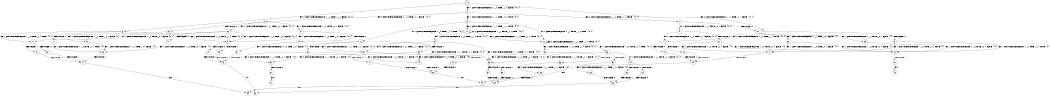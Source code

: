 digraph BCG {
size = "7, 10.5";
center = TRUE;
node [shape = circle];
0 [peripheries = 2];
0 -> 1 [label = "EX !0 !ATOMIC_EXCH_BRANCH (1, +1, TRUE, +1, 1, FALSE) !{0, 1}"];
0 -> 2 [label = "EX !1 !ATOMIC_EXCH_BRANCH (1, +0, TRUE, +1, 4, FALSE) !{0, 1}"];
0 -> 3 [label = "EX !0 !ATOMIC_EXCH_BRANCH (1, +1, TRUE, +1, 1, FALSE) !{0, 1}"];
1 -> 4 [label = "EX !1 !ATOMIC_EXCH_BRANCH (1, +0, TRUE, +1, 4, TRUE) !{0, 1}"];
1 -> 5 [label = "TERMINATE !0"];
2 -> 6 [label = "EX !1 !ATOMIC_EXCH_BRANCH (1, +1, TRUE, +0, 1, TRUE) !{0, 1}"];
2 -> 7 [label = "EX !0 !ATOMIC_EXCH_BRANCH (1, +1, TRUE, +1, 1, FALSE) !{0, 1}"];
2 -> 8 [label = "EX !0 !ATOMIC_EXCH_BRANCH (1, +1, TRUE, +1, 1, FALSE) !{0, 1}"];
3 -> 9 [label = "EX !1 !ATOMIC_EXCH_BRANCH (1, +0, TRUE, +1, 4, TRUE) !{0, 1}"];
3 -> 10 [label = "EX !1 !ATOMIC_EXCH_BRANCH (1, +0, TRUE, +1, 4, TRUE) !{0, 1}"];
3 -> 11 [label = "TERMINATE !0"];
4 -> 12 [label = "TERMINATE !0"];
4 -> 13 [label = "TERMINATE !1"];
5 -> 14 [label = "EX !1 !ATOMIC_EXCH_BRANCH (1, +0, TRUE, +1, 4, TRUE) !{1}"];
5 -> 15 [label = "EX !1 !ATOMIC_EXCH_BRANCH (1, +0, TRUE, +1, 4, TRUE) !{1}"];
6 -> 16 [label = "EX !1 !ATOMIC_EXCH_BRANCH (1, +0, TRUE, +1, 4, TRUE) !{0, 1}"];
6 -> 17 [label = "EX !0 !ATOMIC_EXCH_BRANCH (1, +1, TRUE, +1, 1, TRUE) !{0, 1}"];
6 -> 18 [label = "EX !0 !ATOMIC_EXCH_BRANCH (1, +1, TRUE, +1, 1, TRUE) !{0, 1}"];
7 -> 19 [label = "EX !1 !ATOMIC_EXCH_BRANCH (1, +1, TRUE, +0, 1, FALSE) !{0, 1}"];
7 -> 20 [label = "TERMINATE !0"];
8 -> 21 [label = "EX !1 !ATOMIC_EXCH_BRANCH (1, +1, TRUE, +0, 1, FALSE) !{0, 1}"];
8 -> 22 [label = "EX !1 !ATOMIC_EXCH_BRANCH (1, +1, TRUE, +0, 1, FALSE) !{0, 1}"];
8 -> 23 [label = "TERMINATE !0"];
9 -> 24 [label = "TERMINATE !0"];
9 -> 25 [label = "TERMINATE !1"];
10 -> 26 [label = "TERMINATE !0"];
10 -> 27 [label = "TERMINATE !1"];
11 -> 28 [label = "EX !1 !ATOMIC_EXCH_BRANCH (1, +0, TRUE, +1, 4, TRUE) !{1}"];
12 -> 29 [label = "TERMINATE !1"];
13 -> 29 [label = "TERMINATE !0"];
14 -> 29 [label = "TERMINATE !1"];
15 -> 30 [label = "TERMINATE !1"];
16 -> 31 [label = "EX !0 !ATOMIC_EXCH_BRANCH (1, +1, TRUE, +1, 1, FALSE) !{0, 1}"];
16 -> 32 [label = "TERMINATE !1"];
16 -> 33 [label = "EX !0 !ATOMIC_EXCH_BRANCH (1, +1, TRUE, +1, 1, FALSE) !{0, 1}"];
17 -> 17 [label = "EX !0 !ATOMIC_EXCH_BRANCH (1, +1, TRUE, +1, 1, TRUE) !{0, 1}"];
17 -> 34 [label = "EX !1 !ATOMIC_EXCH_BRANCH (1, +0, TRUE, +1, 4, TRUE) !{0, 1}"];
17 -> 18 [label = "EX !0 !ATOMIC_EXCH_BRANCH (1, +1, TRUE, +1, 1, TRUE) !{0, 1}"];
18 -> 35 [label = "EX !1 !ATOMIC_EXCH_BRANCH (1, +0, TRUE, +1, 4, TRUE) !{0, 1}"];
18 -> 18 [label = "EX !0 !ATOMIC_EXCH_BRANCH (1, +1, TRUE, +1, 1, TRUE) !{0, 1}"];
18 -> 36 [label = "EX !1 !ATOMIC_EXCH_BRANCH (1, +0, TRUE, +1, 4, TRUE) !{0, 1}"];
19 -> 4 [label = "EX !1 !ATOMIC_EXCH_BRANCH (1, +0, TRUE, +0, 4, FALSE) !{0, 1}"];
19 -> 37 [label = "TERMINATE !0"];
20 -> 38 [label = "EX !1 !ATOMIC_EXCH_BRANCH (1, +1, TRUE, +0, 1, FALSE) !{1}"];
20 -> 39 [label = "EX !1 !ATOMIC_EXCH_BRANCH (1, +1, TRUE, +0, 1, FALSE) !{1}"];
21 -> 9 [label = "EX !1 !ATOMIC_EXCH_BRANCH (1, +0, TRUE, +0, 4, FALSE) !{0, 1}"];
21 -> 40 [label = "TERMINATE !0"];
22 -> 9 [label = "EX !1 !ATOMIC_EXCH_BRANCH (1, +0, TRUE, +0, 4, FALSE) !{0, 1}"];
22 -> 10 [label = "EX !1 !ATOMIC_EXCH_BRANCH (1, +0, TRUE, +0, 4, FALSE) !{0, 1}"];
22 -> 41 [label = "TERMINATE !0"];
23 -> 42 [label = "EX !1 !ATOMIC_EXCH_BRANCH (1, +1, TRUE, +0, 1, FALSE) !{1}"];
24 -> 43 [label = "TERMINATE !1"];
25 -> 43 [label = "TERMINATE !0"];
26 -> 44 [label = "TERMINATE !1"];
27 -> 44 [label = "TERMINATE !0"];
28 -> 44 [label = "TERMINATE !1"];
29 -> 45 [label = "exit"];
30 -> 46 [label = "exit"];
31 -> 47 [label = "TERMINATE !0"];
31 -> 48 [label = "TERMINATE !1"];
32 -> 49 [label = "EX !0 !ATOMIC_EXCH_BRANCH (1, +1, TRUE, +1, 1, FALSE) !{0}"];
32 -> 50 [label = "EX !0 !ATOMIC_EXCH_BRANCH (1, +1, TRUE, +1, 1, FALSE) !{0}"];
33 -> 51 [label = "TERMINATE !0"];
33 -> 52 [label = "TERMINATE !1"];
34 -> 31 [label = "EX !0 !ATOMIC_EXCH_BRANCH (1, +1, TRUE, +1, 1, FALSE) !{0, 1}"];
34 -> 53 [label = "TERMINATE !1"];
34 -> 33 [label = "EX !0 !ATOMIC_EXCH_BRANCH (1, +1, TRUE, +1, 1, FALSE) !{0, 1}"];
35 -> 54 [label = "EX !0 !ATOMIC_EXCH_BRANCH (1, +1, TRUE, +1, 1, FALSE) !{0, 1}"];
35 -> 55 [label = "TERMINATE !1"];
35 -> 33 [label = "EX !0 !ATOMIC_EXCH_BRANCH (1, +1, TRUE, +1, 1, FALSE) !{0, 1}"];
36 -> 33 [label = "EX !0 !ATOMIC_EXCH_BRANCH (1, +1, TRUE, +1, 1, FALSE) !{0, 1}"];
36 -> 56 [label = "TERMINATE !1"];
37 -> 14 [label = "EX !1 !ATOMIC_EXCH_BRANCH (1, +0, TRUE, +0, 4, FALSE) !{1}"];
37 -> 15 [label = "EX !1 !ATOMIC_EXCH_BRANCH (1, +0, TRUE, +0, 4, FALSE) !{1}"];
38 -> 14 [label = "EX !1 !ATOMIC_EXCH_BRANCH (1, +0, TRUE, +0, 4, FALSE) !{1}"];
38 -> 15 [label = "EX !1 !ATOMIC_EXCH_BRANCH (1, +0, TRUE, +0, 4, FALSE) !{1}"];
39 -> 15 [label = "EX !1 !ATOMIC_EXCH_BRANCH (1, +0, TRUE, +0, 4, FALSE) !{1}"];
40 -> 57 [label = "EX !1 !ATOMIC_EXCH_BRANCH (1, +0, TRUE, +0, 4, FALSE) !{1}"];
41 -> 28 [label = "EX !1 !ATOMIC_EXCH_BRANCH (1, +0, TRUE, +0, 4, FALSE) !{1}"];
42 -> 28 [label = "EX !1 !ATOMIC_EXCH_BRANCH (1, +0, TRUE, +0, 4, FALSE) !{1}"];
43 -> 58 [label = "exit"];
44 -> 59 [label = "exit"];
47 -> 60 [label = "TERMINATE !1"];
48 -> 60 [label = "TERMINATE !0"];
49 -> 60 [label = "TERMINATE !0"];
50 -> 61 [label = "TERMINATE !0"];
51 -> 62 [label = "TERMINATE !1"];
52 -> 62 [label = "TERMINATE !0"];
53 -> 49 [label = "EX !0 !ATOMIC_EXCH_BRANCH (1, +1, TRUE, +1, 1, FALSE) !{0}"];
53 -> 50 [label = "EX !0 !ATOMIC_EXCH_BRANCH (1, +1, TRUE, +1, 1, FALSE) !{0}"];
54 -> 63 [label = "TERMINATE !0"];
54 -> 64 [label = "TERMINATE !1"];
55 -> 65 [label = "EX !0 !ATOMIC_EXCH_BRANCH (1, +1, TRUE, +1, 1, FALSE) !{0}"];
56 -> 66 [label = "EX !0 !ATOMIC_EXCH_BRANCH (1, +1, TRUE, +1, 1, FALSE) !{0}"];
57 -> 43 [label = "TERMINATE !1"];
60 -> 45 [label = "exit"];
61 -> 67 [label = "exit"];
62 -> 59 [label = "exit"];
63 -> 68 [label = "TERMINATE !1"];
64 -> 68 [label = "TERMINATE !0"];
65 -> 68 [label = "TERMINATE !0"];
66 -> 62 [label = "TERMINATE !0"];
68 -> 58 [label = "exit"];
}
